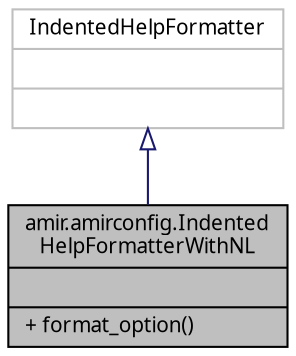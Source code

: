 digraph "amir.amirconfig.IndentedHelpFormatterWithNL"
{
 // LATEX_PDF_SIZE
  edge [fontname="FreeSans.ttf",fontsize="10",labelfontname="FreeSans.ttf",labelfontsize="10"];
  node [fontname="FreeSans.ttf",fontsize="10",shape=record];
  Node1 [label="{amir.amirconfig.Indented\lHelpFormatterWithNL\n||+ format_option()\l}",height=0.2,width=0.4,color="black", fillcolor="grey75", style="filled", fontcolor="black",tooltip=" "];
  Node2 -> Node1 [dir="back",color="midnightblue",fontsize="10",style="solid",arrowtail="onormal",fontname="FreeSans.ttf"];
  Node2 [label="{IndentedHelpFormatter\n||}",height=0.2,width=0.4,color="grey75", fillcolor="white", style="filled",tooltip=" "];
}
